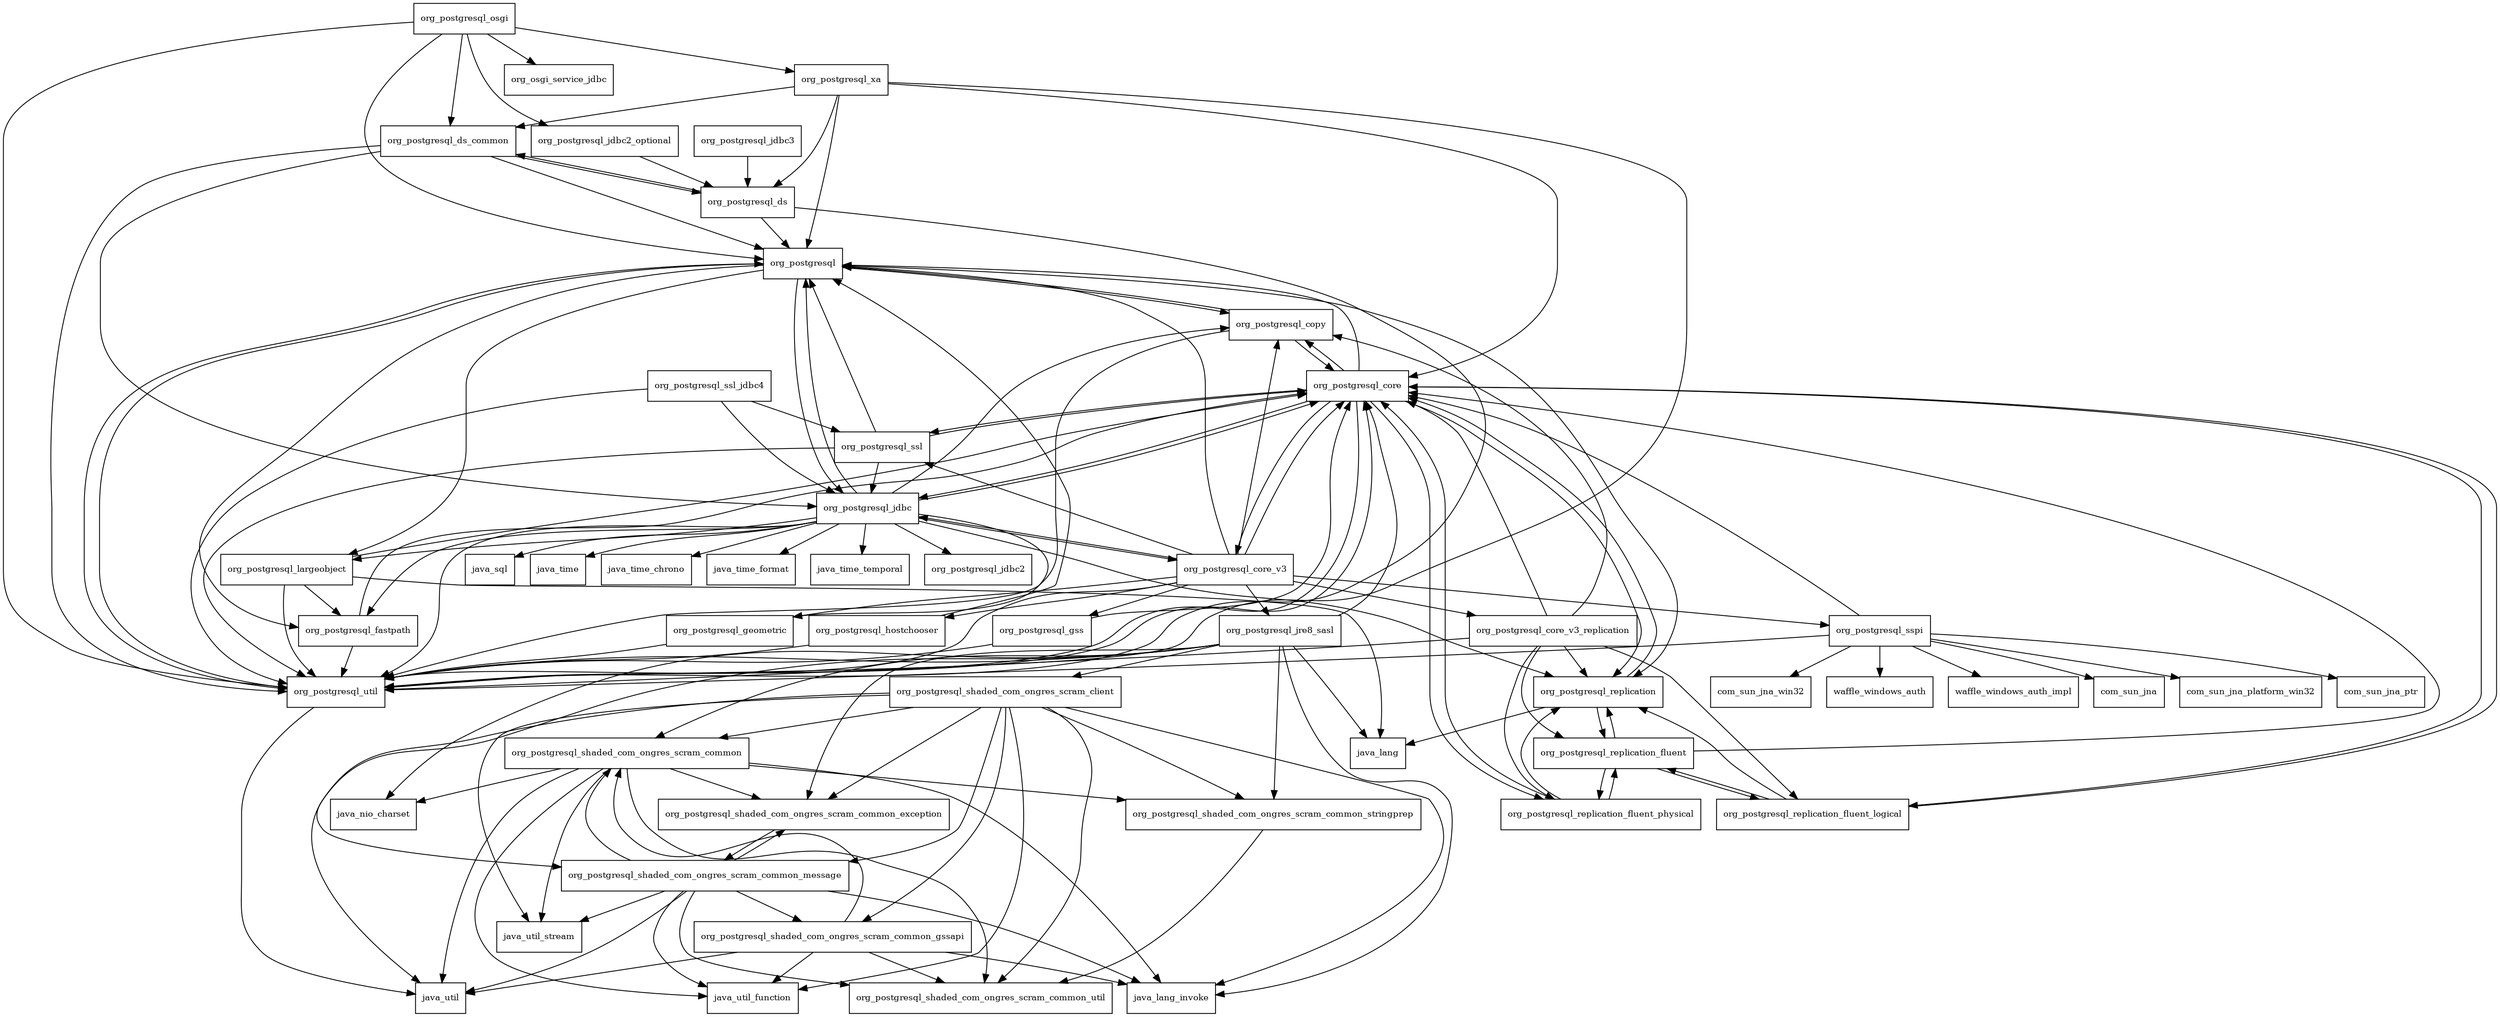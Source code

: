 digraph postgresql_42_2_5_package_dependencies {
  node [shape = box, fontsize=10.0];
  org_postgresql -> org_postgresql_copy;
  org_postgresql -> org_postgresql_fastpath;
  org_postgresql -> org_postgresql_jdbc;
  org_postgresql -> org_postgresql_largeobject;
  org_postgresql -> org_postgresql_replication;
  org_postgresql -> org_postgresql_util;
  org_postgresql_copy -> org_postgresql;
  org_postgresql_copy -> org_postgresql_core;
  org_postgresql_copy -> org_postgresql_util;
  org_postgresql_core -> org_postgresql;
  org_postgresql_core -> org_postgresql_copy;
  org_postgresql_core -> org_postgresql_core_v3;
  org_postgresql_core -> org_postgresql_jdbc;
  org_postgresql_core -> org_postgresql_replication;
  org_postgresql_core -> org_postgresql_replication_fluent_logical;
  org_postgresql_core -> org_postgresql_replication_fluent_physical;
  org_postgresql_core -> org_postgresql_ssl;
  org_postgresql_core -> org_postgresql_util;
  org_postgresql_core_v3 -> org_postgresql;
  org_postgresql_core_v3 -> org_postgresql_copy;
  org_postgresql_core_v3 -> org_postgresql_core;
  org_postgresql_core_v3 -> org_postgresql_core_v3_replication;
  org_postgresql_core_v3 -> org_postgresql_geometric;
  org_postgresql_core_v3 -> org_postgresql_gss;
  org_postgresql_core_v3 -> org_postgresql_hostchooser;
  org_postgresql_core_v3 -> org_postgresql_jdbc;
  org_postgresql_core_v3 -> org_postgresql_jre8_sasl;
  org_postgresql_core_v3 -> org_postgresql_ssl;
  org_postgresql_core_v3 -> org_postgresql_sspi;
  org_postgresql_core_v3 -> org_postgresql_util;
  org_postgresql_core_v3_replication -> org_postgresql_copy;
  org_postgresql_core_v3_replication -> org_postgresql_core;
  org_postgresql_core_v3_replication -> org_postgresql_replication;
  org_postgresql_core_v3_replication -> org_postgresql_replication_fluent;
  org_postgresql_core_v3_replication -> org_postgresql_replication_fluent_logical;
  org_postgresql_core_v3_replication -> org_postgresql_replication_fluent_physical;
  org_postgresql_core_v3_replication -> org_postgresql_util;
  org_postgresql_ds -> org_postgresql;
  org_postgresql_ds -> org_postgresql_ds_common;
  org_postgresql_ds -> org_postgresql_util;
  org_postgresql_ds_common -> org_postgresql;
  org_postgresql_ds_common -> org_postgresql_ds;
  org_postgresql_ds_common -> org_postgresql_jdbc;
  org_postgresql_ds_common -> org_postgresql_util;
  org_postgresql_fastpath -> org_postgresql_core;
  org_postgresql_fastpath -> org_postgresql_util;
  org_postgresql_geometric -> org_postgresql_util;
  org_postgresql_gss -> org_postgresql_core;
  org_postgresql_gss -> org_postgresql_util;
  org_postgresql_hostchooser -> org_postgresql;
  org_postgresql_hostchooser -> org_postgresql_util;
  org_postgresql_jdbc -> java_sql;
  org_postgresql_jdbc -> java_time;
  org_postgresql_jdbc -> java_time_chrono;
  org_postgresql_jdbc -> java_time_format;
  org_postgresql_jdbc -> java_time_temporal;
  org_postgresql_jdbc -> org_postgresql;
  org_postgresql_jdbc -> org_postgresql_copy;
  org_postgresql_jdbc -> org_postgresql_core;
  org_postgresql_jdbc -> org_postgresql_core_v3;
  org_postgresql_jdbc -> org_postgresql_fastpath;
  org_postgresql_jdbc -> org_postgresql_geometric;
  org_postgresql_jdbc -> org_postgresql_jdbc2;
  org_postgresql_jdbc -> org_postgresql_largeobject;
  org_postgresql_jdbc -> org_postgresql_replication;
  org_postgresql_jdbc -> org_postgresql_util;
  org_postgresql_jdbc2_optional -> org_postgresql_ds;
  org_postgresql_jdbc3 -> org_postgresql_ds;
  org_postgresql_jre8_sasl -> java_lang;
  org_postgresql_jre8_sasl -> java_lang_invoke;
  org_postgresql_jre8_sasl -> java_nio_charset;
  org_postgresql_jre8_sasl -> org_postgresql_core;
  org_postgresql_jre8_sasl -> org_postgresql_shaded_com_ongres_scram_client;
  org_postgresql_jre8_sasl -> org_postgresql_shaded_com_ongres_scram_common;
  org_postgresql_jre8_sasl -> org_postgresql_shaded_com_ongres_scram_common_exception;
  org_postgresql_jre8_sasl -> org_postgresql_shaded_com_ongres_scram_common_message;
  org_postgresql_jre8_sasl -> org_postgresql_shaded_com_ongres_scram_common_stringprep;
  org_postgresql_jre8_sasl -> org_postgresql_util;
  org_postgresql_largeobject -> java_lang;
  org_postgresql_largeobject -> org_postgresql_core;
  org_postgresql_largeobject -> org_postgresql_fastpath;
  org_postgresql_largeobject -> org_postgresql_util;
  org_postgresql_osgi -> org_osgi_service_jdbc;
  org_postgresql_osgi -> org_postgresql;
  org_postgresql_osgi -> org_postgresql_ds_common;
  org_postgresql_osgi -> org_postgresql_jdbc2_optional;
  org_postgresql_osgi -> org_postgresql_util;
  org_postgresql_osgi -> org_postgresql_xa;
  org_postgresql_replication -> java_lang;
  org_postgresql_replication -> org_postgresql_core;
  org_postgresql_replication -> org_postgresql_replication_fluent;
  org_postgresql_replication_fluent -> org_postgresql_core;
  org_postgresql_replication_fluent -> org_postgresql_replication;
  org_postgresql_replication_fluent -> org_postgresql_replication_fluent_logical;
  org_postgresql_replication_fluent -> org_postgresql_replication_fluent_physical;
  org_postgresql_replication_fluent_logical -> org_postgresql_core;
  org_postgresql_replication_fluent_logical -> org_postgresql_replication;
  org_postgresql_replication_fluent_logical -> org_postgresql_replication_fluent;
  org_postgresql_replication_fluent_physical -> org_postgresql_core;
  org_postgresql_replication_fluent_physical -> org_postgresql_replication;
  org_postgresql_replication_fluent_physical -> org_postgresql_replication_fluent;
  org_postgresql_shaded_com_ongres_scram_client -> java_lang_invoke;
  org_postgresql_shaded_com_ongres_scram_client -> java_util;
  org_postgresql_shaded_com_ongres_scram_client -> java_util_function;
  org_postgresql_shaded_com_ongres_scram_client -> java_util_stream;
  org_postgresql_shaded_com_ongres_scram_client -> org_postgresql_shaded_com_ongres_scram_common;
  org_postgresql_shaded_com_ongres_scram_client -> org_postgresql_shaded_com_ongres_scram_common_exception;
  org_postgresql_shaded_com_ongres_scram_client -> org_postgresql_shaded_com_ongres_scram_common_gssapi;
  org_postgresql_shaded_com_ongres_scram_client -> org_postgresql_shaded_com_ongres_scram_common_message;
  org_postgresql_shaded_com_ongres_scram_client -> org_postgresql_shaded_com_ongres_scram_common_stringprep;
  org_postgresql_shaded_com_ongres_scram_client -> org_postgresql_shaded_com_ongres_scram_common_util;
  org_postgresql_shaded_com_ongres_scram_common -> java_lang_invoke;
  org_postgresql_shaded_com_ongres_scram_common -> java_nio_charset;
  org_postgresql_shaded_com_ongres_scram_common -> java_util;
  org_postgresql_shaded_com_ongres_scram_common -> java_util_function;
  org_postgresql_shaded_com_ongres_scram_common -> java_util_stream;
  org_postgresql_shaded_com_ongres_scram_common -> org_postgresql_shaded_com_ongres_scram_common_exception;
  org_postgresql_shaded_com_ongres_scram_common -> org_postgresql_shaded_com_ongres_scram_common_stringprep;
  org_postgresql_shaded_com_ongres_scram_common -> org_postgresql_shaded_com_ongres_scram_common_util;
  org_postgresql_shaded_com_ongres_scram_common_exception -> org_postgresql_shaded_com_ongres_scram_common_message;
  org_postgresql_shaded_com_ongres_scram_common_gssapi -> java_lang_invoke;
  org_postgresql_shaded_com_ongres_scram_common_gssapi -> java_util;
  org_postgresql_shaded_com_ongres_scram_common_gssapi -> java_util_function;
  org_postgresql_shaded_com_ongres_scram_common_gssapi -> org_postgresql_shaded_com_ongres_scram_common;
  org_postgresql_shaded_com_ongres_scram_common_gssapi -> org_postgresql_shaded_com_ongres_scram_common_util;
  org_postgresql_shaded_com_ongres_scram_common_message -> java_lang_invoke;
  org_postgresql_shaded_com_ongres_scram_common_message -> java_util;
  org_postgresql_shaded_com_ongres_scram_common_message -> java_util_function;
  org_postgresql_shaded_com_ongres_scram_common_message -> java_util_stream;
  org_postgresql_shaded_com_ongres_scram_common_message -> org_postgresql_shaded_com_ongres_scram_common;
  org_postgresql_shaded_com_ongres_scram_common_message -> org_postgresql_shaded_com_ongres_scram_common_exception;
  org_postgresql_shaded_com_ongres_scram_common_message -> org_postgresql_shaded_com_ongres_scram_common_gssapi;
  org_postgresql_shaded_com_ongres_scram_common_message -> org_postgresql_shaded_com_ongres_scram_common_util;
  org_postgresql_shaded_com_ongres_scram_common_stringprep -> org_postgresql_shaded_com_ongres_scram_common_util;
  org_postgresql_ssl -> org_postgresql;
  org_postgresql_ssl -> org_postgresql_core;
  org_postgresql_ssl -> org_postgresql_jdbc;
  org_postgresql_ssl -> org_postgresql_util;
  org_postgresql_ssl_jdbc4 -> org_postgresql_jdbc;
  org_postgresql_ssl_jdbc4 -> org_postgresql_ssl;
  org_postgresql_ssl_jdbc4 -> org_postgresql_util;
  org_postgresql_sspi -> com_sun_jna;
  org_postgresql_sspi -> com_sun_jna_platform_win32;
  org_postgresql_sspi -> com_sun_jna_ptr;
  org_postgresql_sspi -> com_sun_jna_win32;
  org_postgresql_sspi -> org_postgresql_core;
  org_postgresql_sspi -> org_postgresql_util;
  org_postgresql_sspi -> waffle_windows_auth;
  org_postgresql_sspi -> waffle_windows_auth_impl;
  org_postgresql_util -> java_util;
  org_postgresql_util -> org_postgresql;
  org_postgresql_util -> org_postgresql_core;
  org_postgresql_xa -> org_postgresql;
  org_postgresql_xa -> org_postgresql_core;
  org_postgresql_xa -> org_postgresql_ds;
  org_postgresql_xa -> org_postgresql_ds_common;
  org_postgresql_xa -> org_postgresql_util;
}

